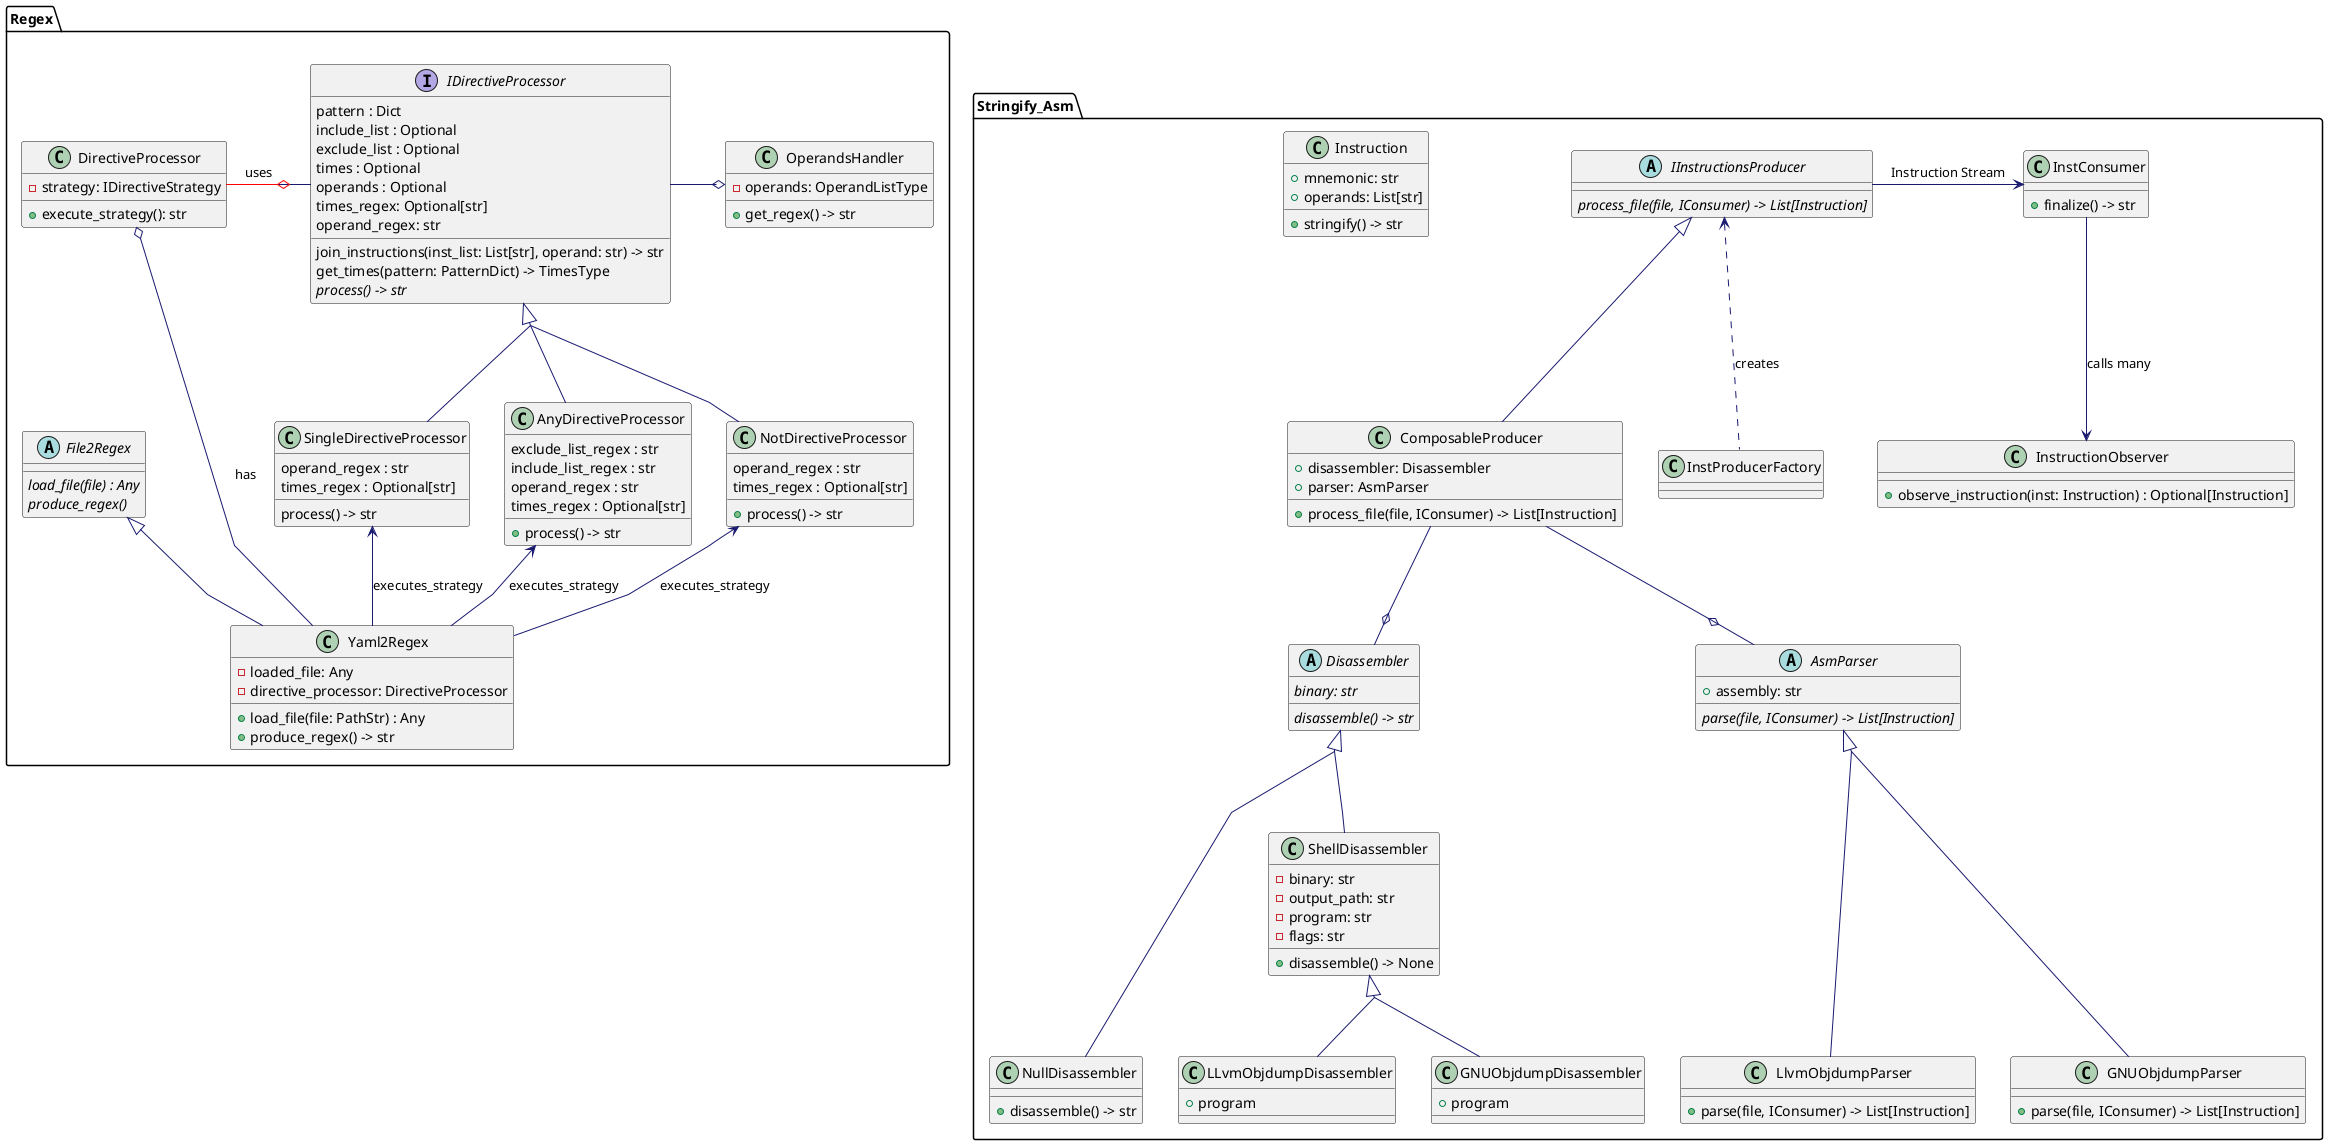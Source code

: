@startuml diagram_class

skinparam linetype polyline
skinparam classFontName Helvetica
skinparam ClassFontSize 14
skinparam ArrowColor MidnightBlue
skinparam groupInheritance 2


skinparam class {

}

package "Stringify_Asm" {

    class Instruction {
        + mnemonic: str
        + operands: List[str]
        + stringify() -> str
    }

    class InstructionObserver {
        + observe_instruction(inst: Instruction) : Optional[Instruction]
    }

    abstract class Disassembler {
        {abstract} binary: str
        {abstract} disassemble() -> str
    }

    class GNUObjdumpDisassembler {
        + program
    }

    class LLvmObjdumpDisassembler {
        + program
    }

    class NullDisassembler {
        + disassemble() -> str
    }

    abstract class AsmParser {
        + assembly: str
        {abstract} parse(file, IConsumer) -> List[Instruction]
    }

    class LlvmObjdumpParser {
        + parse(file, IConsumer) -> List[Instruction]
    }

    abstract class IInstructionsProducer {
        {abstract} process_file(file, IConsumer) -> List[Instruction]
    }

    class ComposableProducer {
        + disassembler: Disassembler
        + parser: AsmParser
        + process_file(file, IConsumer) -> List[Instruction]
    }

    class GNUObjdumpParser {
        + parse(file, IConsumer) -> List[Instruction]
    }

    class ShellDisassembler {
        - binary: str
        - output_path: str
        - program: str
        - flags: str
        + disassemble() -> None
    }

    class InstConsumer {
        + finalize() -> str
    }

    class InstProducerFactory {

    }
}

package "Regex" {

    abstract class File2Regex {
        {abstract} load_file(file) : Any
        {abstract} produce_regex()
    }

    class Yaml2Regex {
        - loaded_file: Any
        - directive_processor: DirectiveProcessor
        + load_file(file: PathStr) : Any
        + produce_regex() -> str
    }

    class OperandsHandler {
        - operands: OperandListType
        + get_regex() -> str
    }

    class DirectiveProcessor {
        - strategy: IDirectiveStrategy
        + execute_strategy(): str
    }

    interface IDirectiveProcessor {
        pattern : Dict
        include_list : Optional
        exclude_list : Optional
        times : Optional
        operands : Optional
        times_regex: Optional[str]
        operand_regex: str

        join_instructions(inst_list: List[str], operand: str) -> str
        get_times(pattern: PatternDict) -> TimesType
        {abstract}process() -> str
    }


    class AnyDirectiveProcessor {
        exclude_list_regex : str
        include_list_regex : str
        operand_regex : str
        times_regex : Optional[str]

        + process() -> str
    }

    class NotDirectiveProcessor {
        operand_regex : str
        times_regex : Optional[str]

        + process() -> str
    }

    class SingleDirectiveProcessor {
        operand_regex : str
        times_regex : Optional[str]

        process() -> str
    }



}

' Strategy Pattern Relationships
DirectiveProcessor -[#red,thickness=1]o IDirectiveProcessor: uses
IDirectiveProcessor  <|-- AnyDirectiveProcessor
IDirectiveProcessor  <|-- SingleDirectiveProcessor
IDirectiveProcessor  <|-- NotDirectiveProcessor

Yaml2Regex --up> AnyDirectiveProcessor : executes_strategy
Yaml2Regex --up> SingleDirectiveProcessor : executes_strategy
Yaml2Regex --up> NotDirectiveProcessor : executes_strategy
Yaml2Regex --o DirectiveProcessor: has


IDirectiveProcessor -o OperandsHandler


File2Regex <|-- Yaml2Regex



AsmParser <|--- GNUObjdumpParser
AsmParser <|--- LlvmObjdumpParser

Disassembler <|-- ShellDisassembler
ShellDisassembler <|-- GNUObjdumpDisassembler
ShellDisassembler <|-- LLvmObjdumpDisassembler
Disassembler <|--- NullDisassembler

IInstructionsProducer <|-- ComposableProducer
ComposableProducer --o Disassembler
ComposableProducer --o AsmParser

IInstructionsProducer <.. InstProducerFactory :creates


IInstructionsProducer -> InstConsumer : Instruction Stream

InstConsumer --> InstructionObserver : calls many
@enduml

